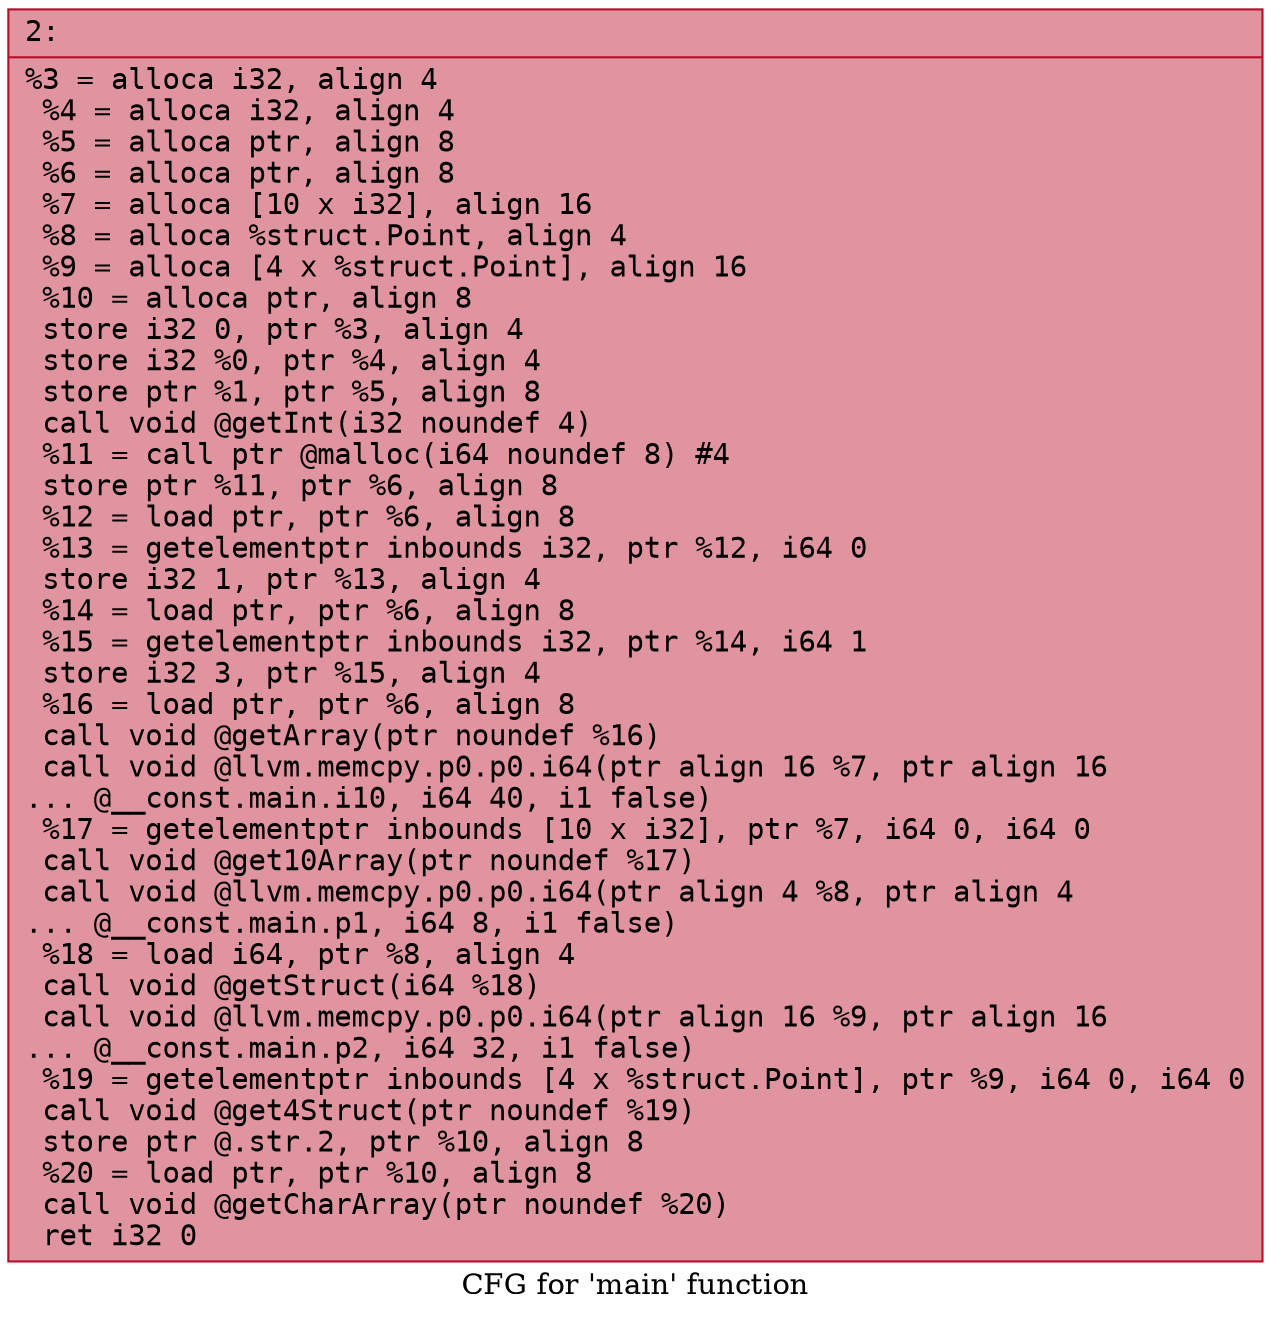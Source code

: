 digraph "CFG for 'main' function" {
	label="CFG for 'main' function";

	Node0x7fe1451373c0 [shape=record,color="#b70d28ff", style=filled, fillcolor="#b70d2870" fontname="Courier",label="{2:\l|  %3 = alloca i32, align 4\l  %4 = alloca i32, align 4\l  %5 = alloca ptr, align 8\l  %6 = alloca ptr, align 8\l  %7 = alloca [10 x i32], align 16\l  %8 = alloca %struct.Point, align 4\l  %9 = alloca [4 x %struct.Point], align 16\l  %10 = alloca ptr, align 8\l  store i32 0, ptr %3, align 4\l  store i32 %0, ptr %4, align 4\l  store ptr %1, ptr %5, align 8\l  call void @getInt(i32 noundef 4)\l  %11 = call ptr @malloc(i64 noundef 8) #4\l  store ptr %11, ptr %6, align 8\l  %12 = load ptr, ptr %6, align 8\l  %13 = getelementptr inbounds i32, ptr %12, i64 0\l  store i32 1, ptr %13, align 4\l  %14 = load ptr, ptr %6, align 8\l  %15 = getelementptr inbounds i32, ptr %14, i64 1\l  store i32 3, ptr %15, align 4\l  %16 = load ptr, ptr %6, align 8\l  call void @getArray(ptr noundef %16)\l  call void @llvm.memcpy.p0.p0.i64(ptr align 16 %7, ptr align 16\l... @__const.main.i10, i64 40, i1 false)\l  %17 = getelementptr inbounds [10 x i32], ptr %7, i64 0, i64 0\l  call void @get10Array(ptr noundef %17)\l  call void @llvm.memcpy.p0.p0.i64(ptr align 4 %8, ptr align 4\l... @__const.main.p1, i64 8, i1 false)\l  %18 = load i64, ptr %8, align 4\l  call void @getStruct(i64 %18)\l  call void @llvm.memcpy.p0.p0.i64(ptr align 16 %9, ptr align 16\l... @__const.main.p2, i64 32, i1 false)\l  %19 = getelementptr inbounds [4 x %struct.Point], ptr %9, i64 0, i64 0\l  call void @get4Struct(ptr noundef %19)\l  store ptr @.str.2, ptr %10, align 8\l  %20 = load ptr, ptr %10, align 8\l  call void @getCharArray(ptr noundef %20)\l  ret i32 0\l}"];
}
